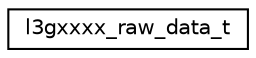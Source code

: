 digraph "Graphical Class Hierarchy"
{
 // LATEX_PDF_SIZE
  edge [fontname="Helvetica",fontsize="10",labelfontname="Helvetica",labelfontsize="10"];
  node [fontname="Helvetica",fontsize="10",shape=record];
  rankdir="LR";
  Node0 [label="l3gxxxx_raw_data_t",height=0.2,width=0.4,color="black", fillcolor="white", style="filled",URL="$structl3gxxxx__raw__data__t.html",tooltip="Raw output data set as two's complements."];
}
